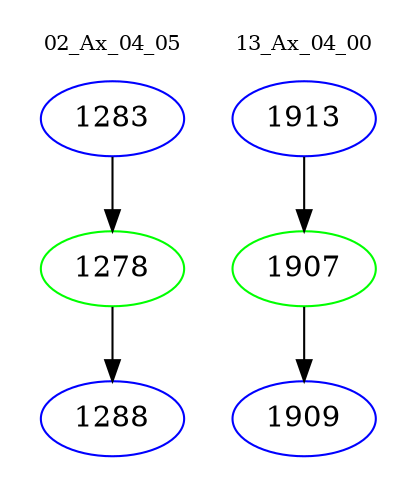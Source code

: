 digraph{
subgraph cluster_0 {
color = white
label = "02_Ax_04_05";
fontsize=10;
T0_1283 [label="1283", color="blue"]
T0_1283 -> T0_1278 [color="black"]
T0_1278 [label="1278", color="green"]
T0_1278 -> T0_1288 [color="black"]
T0_1288 [label="1288", color="blue"]
}
subgraph cluster_1 {
color = white
label = "13_Ax_04_00";
fontsize=10;
T1_1913 [label="1913", color="blue"]
T1_1913 -> T1_1907 [color="black"]
T1_1907 [label="1907", color="green"]
T1_1907 -> T1_1909 [color="black"]
T1_1909 [label="1909", color="blue"]
}
}
